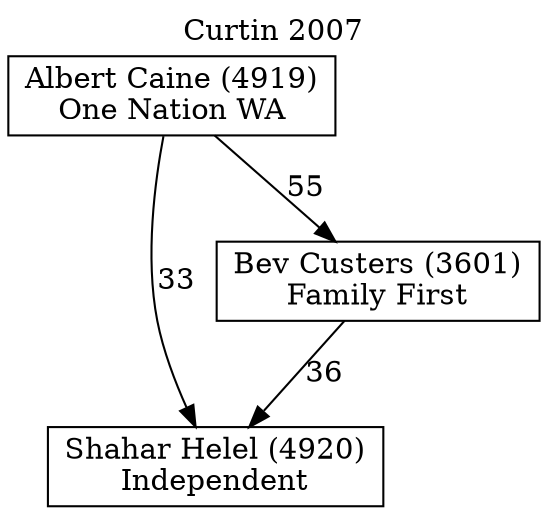 // House preference flow
digraph "Shahar Helel (4920)_Curtin_2007" {
	graph [label="Curtin 2007" labelloc=t mclimit=10]
	node [shape=box]
	"Shahar Helel (4920)" [label="Shahar Helel (4920)
Independent"]
	"Bev Custers (3601)" [label="Bev Custers (3601)
Family First"]
	"Albert Caine (4919)" [label="Albert Caine (4919)
One Nation WA"]
	"Bev Custers (3601)" -> "Shahar Helel (4920)" [label=36]
	"Albert Caine (4919)" -> "Bev Custers (3601)" [label=55]
	"Albert Caine (4919)" -> "Shahar Helel (4920)" [label=33]
}
